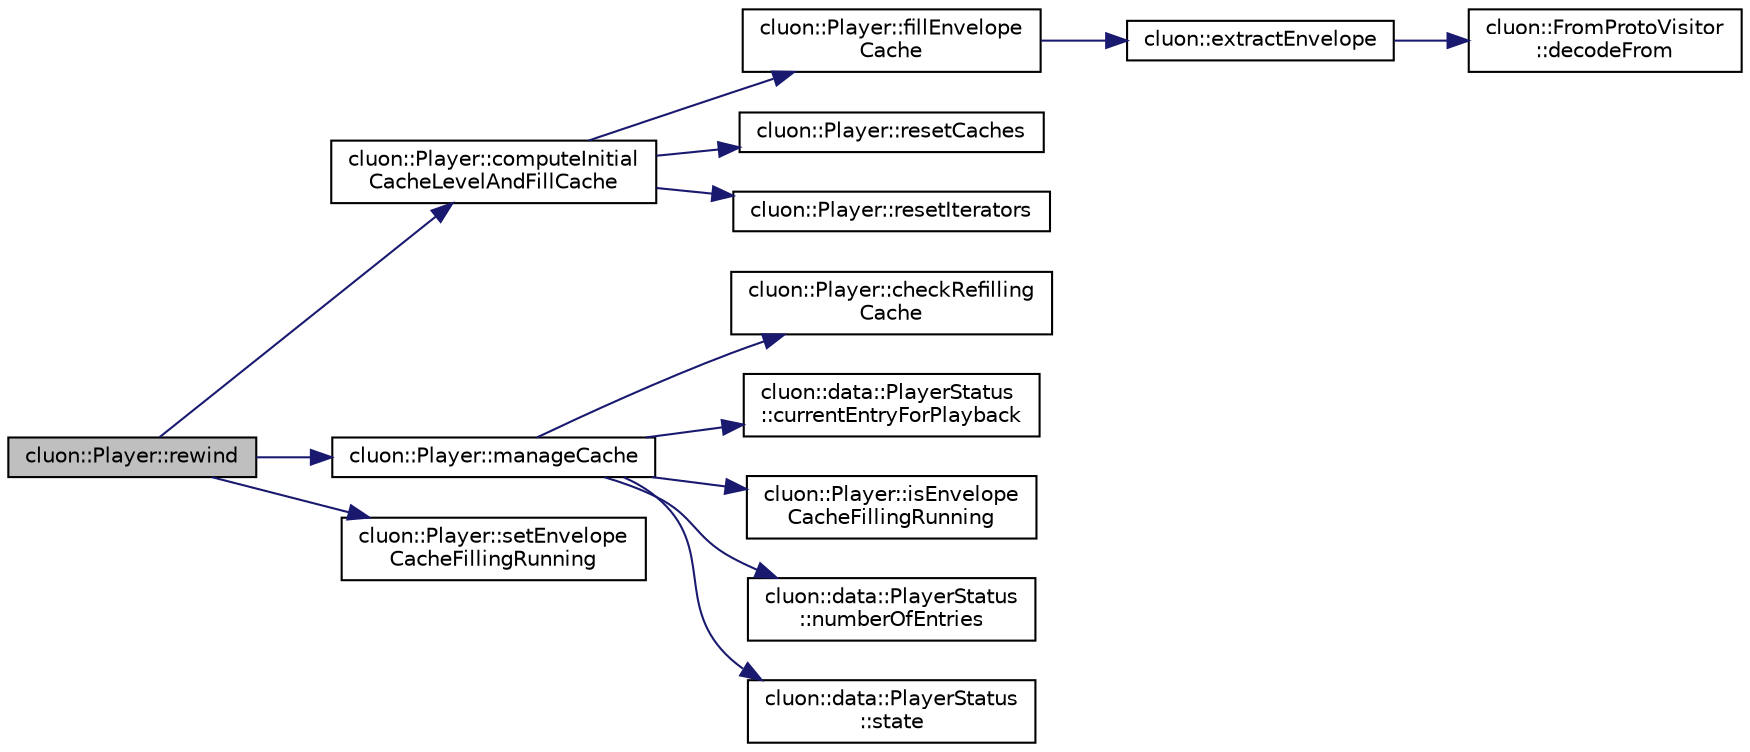 digraph "cluon::Player::rewind"
{
 // LATEX_PDF_SIZE
  edge [fontname="Helvetica",fontsize="10",labelfontname="Helvetica",labelfontsize="10"];
  node [fontname="Helvetica",fontsize="10",shape=record];
  rankdir="LR";
  Node1 [label="cluon::Player::rewind",height=0.2,width=0.4,color="black", fillcolor="grey75", style="filled", fontcolor="black",tooltip=" "];
  Node1 -> Node2 [color="midnightblue",fontsize="10",style="solid",fontname="Helvetica"];
  Node2 [label="cluon::Player::computeInitial\lCacheLevelAndFillCache",height=0.2,width=0.4,color="black", fillcolor="white", style="filled",URL="$classcluon_1_1Player.html#ae70d2e6af88060db6c61a671f38e5b17",tooltip=" "];
  Node2 -> Node3 [color="midnightblue",fontsize="10",style="solid",fontname="Helvetica"];
  Node3 [label="cluon::Player::fillEnvelope\lCache",height=0.2,width=0.4,color="black", fillcolor="white", style="filled",URL="$classcluon_1_1Player.html#a58b55ea3d36351378016e58766d11f03",tooltip=" "];
  Node3 -> Node4 [color="midnightblue",fontsize="10",style="solid",fontname="Helvetica"];
  Node4 [label="cluon::extractEnvelope",height=0.2,width=0.4,color="black", fillcolor="white", style="filled",URL="$namespacecluon.html#abbf469eea6cc8400c8a0689a7414a570",tooltip=" "];
  Node4 -> Node5 [color="midnightblue",fontsize="10",style="solid",fontname="Helvetica"];
  Node5 [label="cluon::FromProtoVisitor\l::decodeFrom",height=0.2,width=0.4,color="black", fillcolor="white", style="filled",URL="$classcluon_1_1FromProtoVisitor.html#a40200331aef897bc2ec90d5cf9c20519",tooltip=" "];
  Node2 -> Node6 [color="midnightblue",fontsize="10",style="solid",fontname="Helvetica"];
  Node6 [label="cluon::Player::resetCaches",height=0.2,width=0.4,color="black", fillcolor="white", style="filled",URL="$classcluon_1_1Player.html#ab9bcc496a58377d58d43ba914b09969c",tooltip=" "];
  Node2 -> Node7 [color="midnightblue",fontsize="10",style="solid",fontname="Helvetica"];
  Node7 [label="cluon::Player::resetIterators",height=0.2,width=0.4,color="black", fillcolor="white", style="filled",URL="$classcluon_1_1Player.html#a46ad07d47183478613614e751694a776",tooltip=" "];
  Node1 -> Node8 [color="midnightblue",fontsize="10",style="solid",fontname="Helvetica"];
  Node8 [label="cluon::Player::manageCache",height=0.2,width=0.4,color="black", fillcolor="white", style="filled",URL="$classcluon_1_1Player.html#ac3ebe3e6290f4f0b46708f008a1e65a3",tooltip=" "];
  Node8 -> Node9 [color="midnightblue",fontsize="10",style="solid",fontname="Helvetica"];
  Node9 [label="cluon::Player::checkRefilling\lCache",height=0.2,width=0.4,color="black", fillcolor="white", style="filled",URL="$classcluon_1_1Player.html#a21c8eb549c72376764f4ff11a7d16996",tooltip=" "];
  Node8 -> Node10 [color="midnightblue",fontsize="10",style="solid",fontname="Helvetica"];
  Node10 [label="cluon::data::PlayerStatus\l::currentEntryForPlayback",height=0.2,width=0.4,color="black", fillcolor="white", style="filled",URL="$classcluon_1_1data_1_1PlayerStatus.html#af48df7572f342437d3b4f8a69ad3c926",tooltip=" "];
  Node8 -> Node11 [color="midnightblue",fontsize="10",style="solid",fontname="Helvetica"];
  Node11 [label="cluon::Player::isEnvelope\lCacheFillingRunning",height=0.2,width=0.4,color="black", fillcolor="white", style="filled",URL="$classcluon_1_1Player.html#a3e96e1ad2ba6ebb36ea79cbc79e0c420",tooltip=" "];
  Node8 -> Node12 [color="midnightblue",fontsize="10",style="solid",fontname="Helvetica"];
  Node12 [label="cluon::data::PlayerStatus\l::numberOfEntries",height=0.2,width=0.4,color="black", fillcolor="white", style="filled",URL="$classcluon_1_1data_1_1PlayerStatus.html#ad40aff71b6ac4a837302d648f9096831",tooltip=" "];
  Node8 -> Node13 [color="midnightblue",fontsize="10",style="solid",fontname="Helvetica"];
  Node13 [label="cluon::data::PlayerStatus\l::state",height=0.2,width=0.4,color="black", fillcolor="white", style="filled",URL="$classcluon_1_1data_1_1PlayerStatus.html#a55d08bc0d1f2d543f6770b682a988323",tooltip=" "];
  Node1 -> Node14 [color="midnightblue",fontsize="10",style="solid",fontname="Helvetica"];
  Node14 [label="cluon::Player::setEnvelope\lCacheFillingRunning",height=0.2,width=0.4,color="black", fillcolor="white", style="filled",URL="$classcluon_1_1Player.html#a20689f03d68369891f007064f0ab60b5",tooltip=" "];
}
